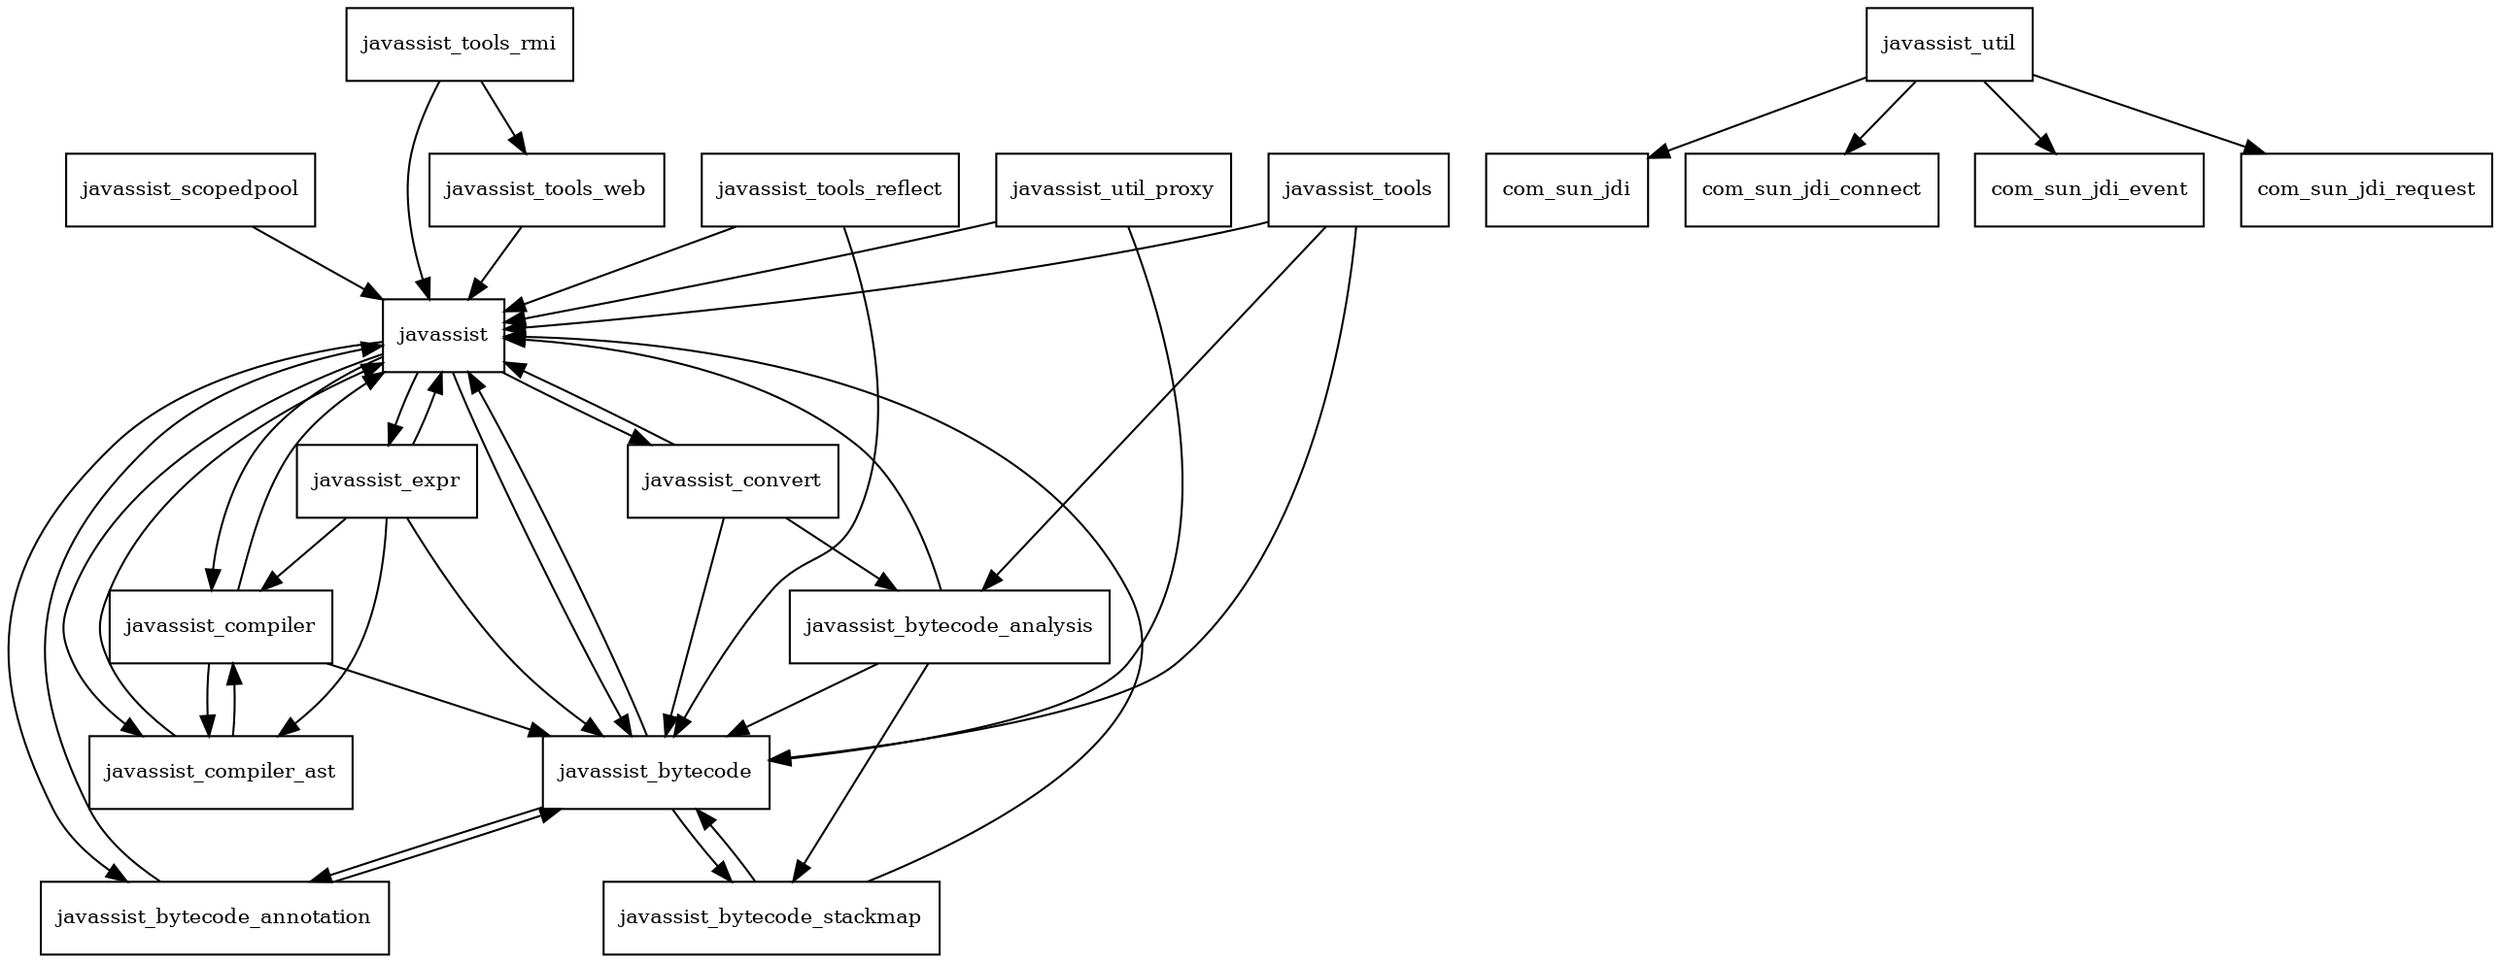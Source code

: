 digraph javassist_3_18_1_GA_redhat_1_package_dependencies {
  node [shape = box, fontsize=10.0];
  javassist -> javassist_bytecode;
  javassist -> javassist_bytecode_annotation;
  javassist -> javassist_compiler;
  javassist -> javassist_compiler_ast;
  javassist -> javassist_convert;
  javassist -> javassist_expr;
  javassist_bytecode -> javassist;
  javassist_bytecode -> javassist_bytecode_annotation;
  javassist_bytecode -> javassist_bytecode_stackmap;
  javassist_bytecode_analysis -> javassist;
  javassist_bytecode_analysis -> javassist_bytecode;
  javassist_bytecode_analysis -> javassist_bytecode_stackmap;
  javassist_bytecode_annotation -> javassist;
  javassist_bytecode_annotation -> javassist_bytecode;
  javassist_bytecode_stackmap -> javassist;
  javassist_bytecode_stackmap -> javassist_bytecode;
  javassist_compiler -> javassist;
  javassist_compiler -> javassist_bytecode;
  javassist_compiler -> javassist_compiler_ast;
  javassist_compiler_ast -> javassist;
  javassist_compiler_ast -> javassist_compiler;
  javassist_convert -> javassist;
  javassist_convert -> javassist_bytecode;
  javassist_convert -> javassist_bytecode_analysis;
  javassist_expr -> javassist;
  javassist_expr -> javassist_bytecode;
  javassist_expr -> javassist_compiler;
  javassist_expr -> javassist_compiler_ast;
  javassist_scopedpool -> javassist;
  javassist_tools -> javassist;
  javassist_tools -> javassist_bytecode;
  javassist_tools -> javassist_bytecode_analysis;
  javassist_tools_reflect -> javassist;
  javassist_tools_reflect -> javassist_bytecode;
  javassist_tools_rmi -> javassist;
  javassist_tools_rmi -> javassist_tools_web;
  javassist_tools_web -> javassist;
  javassist_util -> com_sun_jdi;
  javassist_util -> com_sun_jdi_connect;
  javassist_util -> com_sun_jdi_event;
  javassist_util -> com_sun_jdi_request;
  javassist_util_proxy -> javassist;
  javassist_util_proxy -> javassist_bytecode;
}

